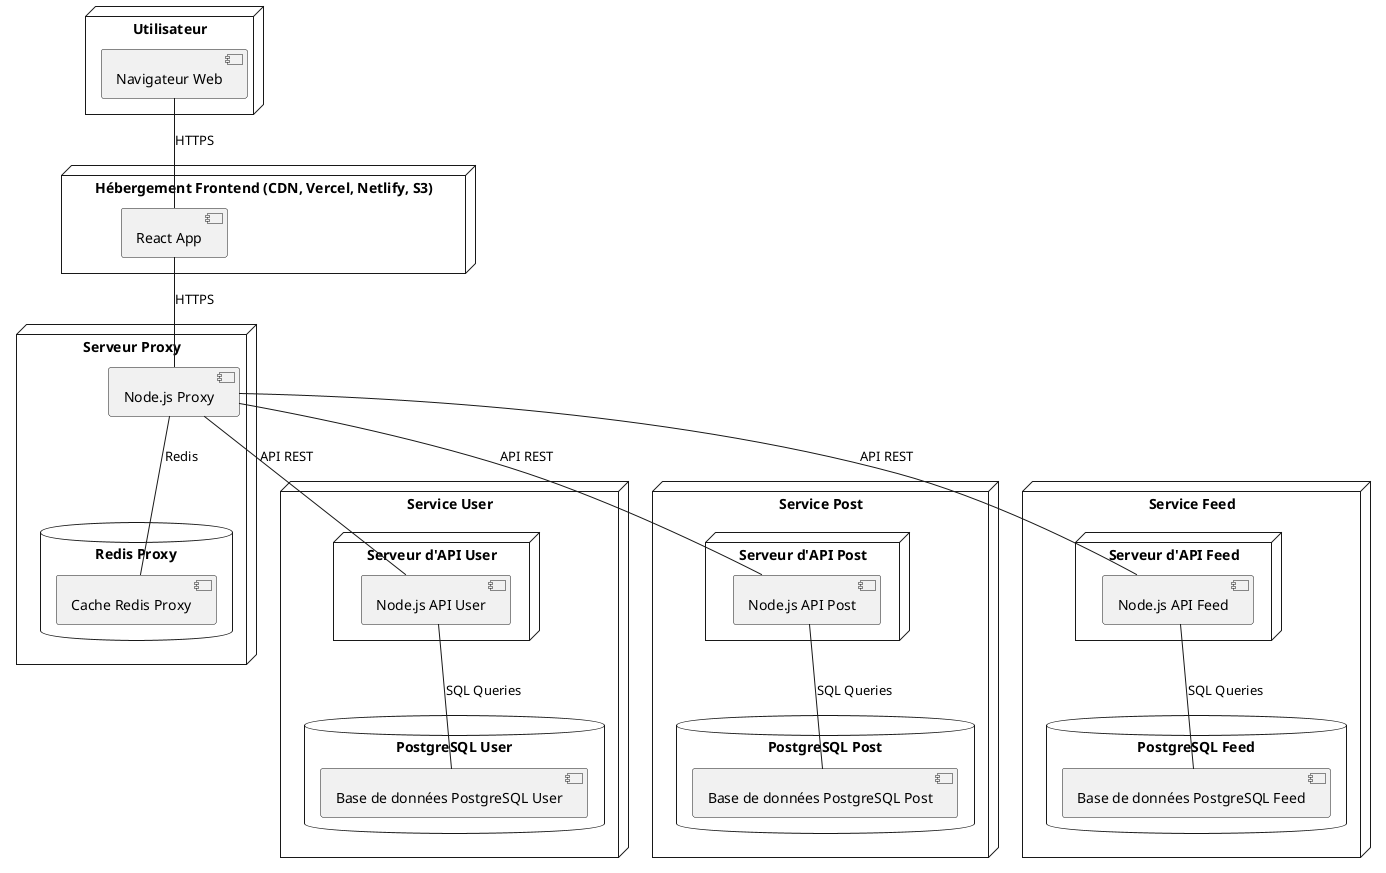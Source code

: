 @startuml deployment
node "Utilisateur" {
  [Navigateur Web] 
}

node "Hébergement Frontend (CDN, Vercel, Netlify, S3)" {
  [React App]
}

node "Serveur Proxy" {
  node "Serveur Proxy" {
    [Node.js Proxy]
  }

  database "Redis Proxy" {
    [Cache Redis Proxy]
  }
}

node "Service User" {
  node "Serveur d'API User" {
    [Node.js API User]
  }

  database "PostgreSQL User" {
    [Base de données PostgreSQL User]
  }  
}

node "Service Post" {
  node "Serveur d'API Post" {
    [Node.js API Post]
  }

  database "PostgreSQL Post" {
    [Base de données PostgreSQL Post]
  }
}

node "Service Feed" {
  node "Serveur d'API Feed" {
    [Node.js API Feed]
  }

  database "PostgreSQL Feed" {
    [Base de données PostgreSQL Feed]
  }  
}


[Navigateur Web] -- [React App] : HTTPS
[React App] -- [Node.js Proxy] : HTTPS

[Node.js Proxy] -- [Cache Redis Proxy] : Redis

[Node.js Proxy] -- [Node.js API User] : API REST
[Node.js API User] -- [Base de données PostgreSQL User] : SQL Queries

[Node.js Proxy] -- [Node.js API Post] : API REST
[Node.js API Post] -- [Base de données PostgreSQL Post] : SQL Queries

[Node.js Proxy] -- [Node.js API Feed] : API REST
[Node.js API Feed] -- [Base de données PostgreSQL Feed] : SQL Queries
